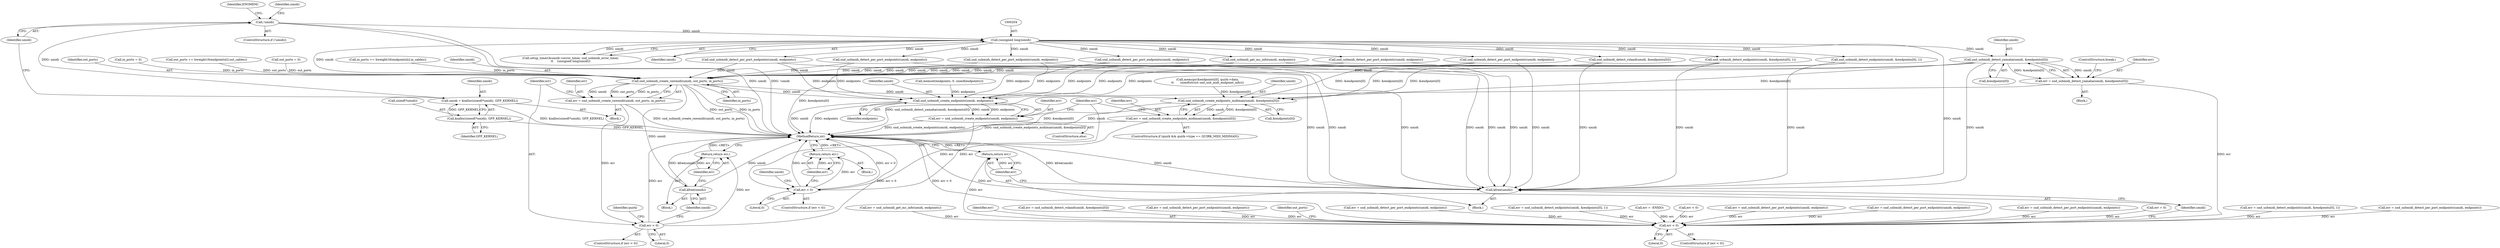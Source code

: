 digraph "0_linux_07d86ca93db7e5cdf4743564d98292042ec21af7@array" {
"1000271" [label="(Call,snd_usbmidi_detect_yamaha(umidi, &endpoints[0]))"];
"1000203" [label="(Call,(unsigned long)umidi)"];
"1000129" [label="(Call,!umidi)"];
"1000121" [label="(Call,umidi = kzalloc(sizeof(*umidi), GFP_KERNEL))"];
"1000123" [label="(Call,kzalloc(sizeof(*umidi), GFP_KERNEL))"];
"1000269" [label="(Call,err = snd_usbmidi_detect_yamaha(umidi, &endpoints[0]))"];
"1000476" [label="(Call,err < 0)"];
"1000482" [label="(Return,return err;)"];
"1000480" [label="(Call,kfree(umidi))"];
"1000518" [label="(Call,snd_usbmidi_create_rawmidi(umidi, out_ports, in_ports))"];
"1000516" [label="(Call,err = snd_usbmidi_create_rawmidi(umidi, out_ports, in_ports))"];
"1000523" [label="(Call,err < 0)"];
"1000529" [label="(Return,return err;)"];
"1000527" [label="(Call,kfree(umidi))"];
"1000541" [label="(Call,snd_usbmidi_create_endpoints_midiman(umidi, &endpoints[0]))"];
"1000539" [label="(Call,err = snd_usbmidi_create_endpoints_midiman(umidi, &endpoints[0]))"];
"1000554" [label="(Call,err < 0)"];
"1000558" [label="(Return,return err;)"];
"1000550" [label="(Call,snd_usbmidi_create_endpoints(umidi, endpoints))"];
"1000548" [label="(Call,err = snd_usbmidi_create_endpoints(umidi, endpoints))"];
"1000533" [label="(Identifier,quirk)"];
"1000541" [label="(Call,snd_usbmidi_create_endpoints_midiman(umidi, &endpoints[0]))"];
"1000277" [label="(ControlStructure,break;)"];
"1000539" [label="(Call,err = snd_usbmidi_create_endpoints_midiman(umidi, &endpoints[0]))"];
"1000269" [label="(Call,err = snd_usbmidi_detect_yamaha(umidi, &endpoints[0]))"];
"1000123" [label="(Call,kzalloc(sizeof(*umidi), GFP_KERNEL))"];
"1000484" [label="(Call,out_ports = 0)"];
"1000549" [label="(Identifier,err)"];
"1000556" [label="(Literal,0)"];
"1000530" [label="(Identifier,err)"];
"1000258" [label="(Call,err = snd_usbmidi_detect_endpoints(umidi, &endpoints[0], 1))"];
"1000343" [label="(Call,err = snd_usbmidi_detect_per_port_endpoints(umidi, endpoints))"];
"1000368" [label="(Call,snd_usbmidi_detect_endpoints(umidi, &endpoints[0], 1))"];
"1000220" [label="(Call,err = snd_usbmidi_get_ms_info(umidi, endpoints))"];
"1000127" [label="(Identifier,GFP_KERNEL)"];
"1000128" [label="(ControlStructure,if (!umidi))"];
"1000271" [label="(Call,snd_usbmidi_detect_yamaha(umidi, &endpoints[0]))"];
"1000124" [label="(Call,sizeof(*umidi))"];
"1000295" [label="(Call,memcpy(&endpoints[0], quirk->data,\n\t\t       sizeof(struct snd_usb_midi_endpoint_info)))"];
"1000516" [label="(Call,err = snd_usbmidi_create_rawmidi(umidi, out_ports, in_ports))"];
"1000526" [label="(Block,)"];
"1000562" [label="(Identifier,umidi)"];
"1000122" [label="(Identifier,umidi)"];
"1000483" [label="(Identifier,err)"];
"1000508" [label="(Call,in_ports += hweight16(endpoints[i].in_cables))"];
"1000477" [label="(Identifier,err)"];
"1000281" [label="(Call,snd_usbmidi_detect_roland(umidi, &endpoints[0]))"];
"1000522" [label="(ControlStructure,if (err < 0))"];
"1000197" [label="(Call,setup_timer(&umidi->error_timer, snd_usbmidi_error_timer,\n\t\t    (unsigned long)umidi))"];
"1000279" [label="(Call,err = snd_usbmidi_detect_roland(umidi, &endpoints[0]))"];
"1000478" [label="(Literal,0)"];
"1000452" [label="(Call,err = snd_usbmidi_detect_per_port_endpoints(umidi, endpoints))"];
"1000518" [label="(Call,snd_usbmidi_create_rawmidi(umidi, out_ports, in_ports))"];
"1000519" [label="(Identifier,umidi)"];
"1000485" [label="(Identifier,out_ports)"];
"1000557" [label="(Block,)"];
"1000547" [label="(ControlStructure,else)"];
"1000520" [label="(Identifier,out_ports)"];
"1000396" [label="(Call,err = snd_usbmidi_detect_per_port_endpoints(umidi, endpoints))"];
"1000206" [label="(Call,memset(endpoints, 0, sizeof(endpoints)))"];
"1000552" [label="(Identifier,endpoints)"];
"1000366" [label="(Call,err = snd_usbmidi_detect_endpoints(umidi, &endpoints[0], 1))"];
"1000475" [label="(ControlStructure,if (err < 0))"];
"1000272" [label="(Identifier,umidi)"];
"1000470" [label="(Call,err = -ENXIO)"];
"1000487" [label="(Call,in_ports = 0)"];
"1000273" [label="(Call,&endpoints[0])"];
"1000479" [label="(Block,)"];
"1000555" [label="(Identifier,err)"];
"1000559" [label="(Identifier,err)"];
"1000480" [label="(Call,kfree(umidi))"];
"1000218" [label="(Block,)"];
"1000548" [label="(Call,err = snd_usbmidi_create_endpoints(umidi, endpoints))"];
"1000435" [label="(Call,err < 0)"];
"1000500" [label="(Call,out_ports += hweight16(endpoints[i].out_cables))"];
"1000553" [label="(ControlStructure,if (err < 0))"];
"1000205" [label="(Identifier,umidi)"];
"1000441" [label="(Call,snd_usbmidi_detect_per_port_endpoints(umidi, endpoints))"];
"1000540" [label="(Identifier,err)"];
"1000529" [label="(Return,return err;)"];
"1000222" [label="(Call,snd_usbmidi_get_ms_info(umidi, endpoints))"];
"1000318" [label="(Call,snd_usbmidi_detect_per_port_endpoints(umidi, endpoints))"];
"1000130" [label="(Identifier,umidi)"];
"1000316" [label="(Call,err = snd_usbmidi_detect_per_port_endpoints(umidi, endpoints))"];
"1000476" [label="(Call,err < 0)"];
"1000482" [label="(Return,return err;)"];
"1000572" [label="(MethodReturn,int)"];
"1000133" [label="(Identifier,ENOMEM)"];
"1000517" [label="(Identifier,err)"];
"1000523" [label="(Call,err < 0)"];
"1000439" [label="(Call,err = snd_usbmidi_detect_per_port_endpoints(umidi, endpoints))"];
"1000270" [label="(Identifier,err)"];
"1000481" [label="(Identifier,umidi)"];
"1000525" [label="(Literal,0)"];
"1000558" [label="(Return,return err;)"];
"1000551" [label="(Identifier,umidi)"];
"1000543" [label="(Call,&endpoints[0])"];
"1000554" [label="(Call,err < 0)"];
"1000527" [label="(Call,kfree(umidi))"];
"1000398" [label="(Call,snd_usbmidi_detect_per_port_endpoints(umidi, endpoints))"];
"1000531" [label="(ControlStructure,if (quirk && quirk->type == QUIRK_MIDI_MIDIMAN))"];
"1000383" [label="(Call,err = snd_usbmidi_detect_per_port_endpoints(umidi, endpoints))"];
"1000454" [label="(Call,snd_usbmidi_detect_per_port_endpoints(umidi, endpoints))"];
"1000542" [label="(Identifier,umidi)"];
"1000521" [label="(Identifier,in_ports)"];
"1000550" [label="(Call,snd_usbmidi_create_endpoints(umidi, endpoints))"];
"1000121" [label="(Call,umidi = kzalloc(sizeof(*umidi), GFP_KERNEL))"];
"1000114" [label="(Block,)"];
"1000385" [label="(Call,snd_usbmidi_detect_per_port_endpoints(umidi, endpoints))"];
"1000524" [label="(Identifier,err)"];
"1000136" [label="(Identifier,umidi)"];
"1000260" [label="(Call,snd_usbmidi_detect_endpoints(umidi, &endpoints[0], 1))"];
"1000129" [label="(Call,!umidi)"];
"1000345" [label="(Call,snd_usbmidi_detect_per_port_endpoints(umidi, endpoints))"];
"1000305" [label="(Call,err = 0)"];
"1000203" [label="(Call,(unsigned long)umidi)"];
"1000528" [label="(Identifier,umidi)"];
"1000271" -> "1000269"  [label="AST: "];
"1000271" -> "1000273"  [label="CFG: "];
"1000272" -> "1000271"  [label="AST: "];
"1000273" -> "1000271"  [label="AST: "];
"1000269" -> "1000271"  [label="CFG: "];
"1000271" -> "1000572"  [label="DDG: &endpoints[0]"];
"1000271" -> "1000269"  [label="DDG: umidi"];
"1000271" -> "1000269"  [label="DDG: &endpoints[0]"];
"1000203" -> "1000271"  [label="DDG: umidi"];
"1000271" -> "1000480"  [label="DDG: umidi"];
"1000271" -> "1000518"  [label="DDG: umidi"];
"1000271" -> "1000541"  [label="DDG: &endpoints[0]"];
"1000203" -> "1000197"  [label="AST: "];
"1000203" -> "1000205"  [label="CFG: "];
"1000204" -> "1000203"  [label="AST: "];
"1000205" -> "1000203"  [label="AST: "];
"1000197" -> "1000203"  [label="CFG: "];
"1000203" -> "1000197"  [label="DDG: umidi"];
"1000129" -> "1000203"  [label="DDG: umidi"];
"1000203" -> "1000222"  [label="DDG: umidi"];
"1000203" -> "1000260"  [label="DDG: umidi"];
"1000203" -> "1000281"  [label="DDG: umidi"];
"1000203" -> "1000318"  [label="DDG: umidi"];
"1000203" -> "1000345"  [label="DDG: umidi"];
"1000203" -> "1000368"  [label="DDG: umidi"];
"1000203" -> "1000385"  [label="DDG: umidi"];
"1000203" -> "1000398"  [label="DDG: umidi"];
"1000203" -> "1000441"  [label="DDG: umidi"];
"1000203" -> "1000454"  [label="DDG: umidi"];
"1000203" -> "1000480"  [label="DDG: umidi"];
"1000203" -> "1000518"  [label="DDG: umidi"];
"1000129" -> "1000128"  [label="AST: "];
"1000129" -> "1000130"  [label="CFG: "];
"1000130" -> "1000129"  [label="AST: "];
"1000133" -> "1000129"  [label="CFG: "];
"1000136" -> "1000129"  [label="CFG: "];
"1000129" -> "1000572"  [label="DDG: umidi"];
"1000129" -> "1000572"  [label="DDG: !umidi"];
"1000121" -> "1000129"  [label="DDG: umidi"];
"1000121" -> "1000114"  [label="AST: "];
"1000121" -> "1000123"  [label="CFG: "];
"1000122" -> "1000121"  [label="AST: "];
"1000123" -> "1000121"  [label="AST: "];
"1000130" -> "1000121"  [label="CFG: "];
"1000121" -> "1000572"  [label="DDG: kzalloc(sizeof(*umidi), GFP_KERNEL)"];
"1000123" -> "1000121"  [label="DDG: GFP_KERNEL"];
"1000123" -> "1000127"  [label="CFG: "];
"1000124" -> "1000123"  [label="AST: "];
"1000127" -> "1000123"  [label="AST: "];
"1000123" -> "1000572"  [label="DDG: GFP_KERNEL"];
"1000269" -> "1000218"  [label="AST: "];
"1000270" -> "1000269"  [label="AST: "];
"1000277" -> "1000269"  [label="CFG: "];
"1000269" -> "1000572"  [label="DDG: snd_usbmidi_detect_yamaha(umidi, &endpoints[0])"];
"1000269" -> "1000476"  [label="DDG: err"];
"1000476" -> "1000475"  [label="AST: "];
"1000476" -> "1000478"  [label="CFG: "];
"1000477" -> "1000476"  [label="AST: "];
"1000478" -> "1000476"  [label="AST: "];
"1000481" -> "1000476"  [label="CFG: "];
"1000485" -> "1000476"  [label="CFG: "];
"1000476" -> "1000572"  [label="DDG: err < 0"];
"1000476" -> "1000572"  [label="DDG: err"];
"1000258" -> "1000476"  [label="DDG: err"];
"1000396" -> "1000476"  [label="DDG: err"];
"1000435" -> "1000476"  [label="DDG: err"];
"1000439" -> "1000476"  [label="DDG: err"];
"1000305" -> "1000476"  [label="DDG: err"];
"1000366" -> "1000476"  [label="DDG: err"];
"1000452" -> "1000476"  [label="DDG: err"];
"1000470" -> "1000476"  [label="DDG: err"];
"1000316" -> "1000476"  [label="DDG: err"];
"1000220" -> "1000476"  [label="DDG: err"];
"1000343" -> "1000476"  [label="DDG: err"];
"1000279" -> "1000476"  [label="DDG: err"];
"1000383" -> "1000476"  [label="DDG: err"];
"1000476" -> "1000482"  [label="DDG: err"];
"1000482" -> "1000479"  [label="AST: "];
"1000482" -> "1000483"  [label="CFG: "];
"1000483" -> "1000482"  [label="AST: "];
"1000572" -> "1000482"  [label="CFG: "];
"1000482" -> "1000572"  [label="DDG: <RET>"];
"1000483" -> "1000482"  [label="DDG: err"];
"1000480" -> "1000479"  [label="AST: "];
"1000480" -> "1000481"  [label="CFG: "];
"1000481" -> "1000480"  [label="AST: "];
"1000483" -> "1000480"  [label="CFG: "];
"1000480" -> "1000572"  [label="DDG: kfree(umidi)"];
"1000480" -> "1000572"  [label="DDG: umidi"];
"1000441" -> "1000480"  [label="DDG: umidi"];
"1000318" -> "1000480"  [label="DDG: umidi"];
"1000398" -> "1000480"  [label="DDG: umidi"];
"1000368" -> "1000480"  [label="DDG: umidi"];
"1000454" -> "1000480"  [label="DDG: umidi"];
"1000222" -> "1000480"  [label="DDG: umidi"];
"1000281" -> "1000480"  [label="DDG: umidi"];
"1000260" -> "1000480"  [label="DDG: umidi"];
"1000385" -> "1000480"  [label="DDG: umidi"];
"1000345" -> "1000480"  [label="DDG: umidi"];
"1000518" -> "1000516"  [label="AST: "];
"1000518" -> "1000521"  [label="CFG: "];
"1000519" -> "1000518"  [label="AST: "];
"1000520" -> "1000518"  [label="AST: "];
"1000521" -> "1000518"  [label="AST: "];
"1000516" -> "1000518"  [label="CFG: "];
"1000518" -> "1000572"  [label="DDG: out_ports"];
"1000518" -> "1000572"  [label="DDG: in_ports"];
"1000518" -> "1000516"  [label="DDG: umidi"];
"1000518" -> "1000516"  [label="DDG: out_ports"];
"1000518" -> "1000516"  [label="DDG: in_ports"];
"1000441" -> "1000518"  [label="DDG: umidi"];
"1000318" -> "1000518"  [label="DDG: umidi"];
"1000398" -> "1000518"  [label="DDG: umidi"];
"1000368" -> "1000518"  [label="DDG: umidi"];
"1000454" -> "1000518"  [label="DDG: umidi"];
"1000222" -> "1000518"  [label="DDG: umidi"];
"1000281" -> "1000518"  [label="DDG: umidi"];
"1000260" -> "1000518"  [label="DDG: umidi"];
"1000385" -> "1000518"  [label="DDG: umidi"];
"1000345" -> "1000518"  [label="DDG: umidi"];
"1000500" -> "1000518"  [label="DDG: out_ports"];
"1000484" -> "1000518"  [label="DDG: out_ports"];
"1000508" -> "1000518"  [label="DDG: in_ports"];
"1000487" -> "1000518"  [label="DDG: in_ports"];
"1000518" -> "1000527"  [label="DDG: umidi"];
"1000518" -> "1000541"  [label="DDG: umidi"];
"1000518" -> "1000550"  [label="DDG: umidi"];
"1000516" -> "1000114"  [label="AST: "];
"1000517" -> "1000516"  [label="AST: "];
"1000524" -> "1000516"  [label="CFG: "];
"1000516" -> "1000572"  [label="DDG: snd_usbmidi_create_rawmidi(umidi, out_ports, in_ports)"];
"1000516" -> "1000523"  [label="DDG: err"];
"1000523" -> "1000522"  [label="AST: "];
"1000523" -> "1000525"  [label="CFG: "];
"1000524" -> "1000523"  [label="AST: "];
"1000525" -> "1000523"  [label="AST: "];
"1000528" -> "1000523"  [label="CFG: "];
"1000533" -> "1000523"  [label="CFG: "];
"1000523" -> "1000572"  [label="DDG: err"];
"1000523" -> "1000572"  [label="DDG: err < 0"];
"1000523" -> "1000529"  [label="DDG: err"];
"1000529" -> "1000526"  [label="AST: "];
"1000529" -> "1000530"  [label="CFG: "];
"1000530" -> "1000529"  [label="AST: "];
"1000572" -> "1000529"  [label="CFG: "];
"1000529" -> "1000572"  [label="DDG: <RET>"];
"1000530" -> "1000529"  [label="DDG: err"];
"1000527" -> "1000526"  [label="AST: "];
"1000527" -> "1000528"  [label="CFG: "];
"1000528" -> "1000527"  [label="AST: "];
"1000530" -> "1000527"  [label="CFG: "];
"1000527" -> "1000572"  [label="DDG: umidi"];
"1000527" -> "1000572"  [label="DDG: kfree(umidi)"];
"1000541" -> "1000539"  [label="AST: "];
"1000541" -> "1000543"  [label="CFG: "];
"1000542" -> "1000541"  [label="AST: "];
"1000543" -> "1000541"  [label="AST: "];
"1000539" -> "1000541"  [label="CFG: "];
"1000541" -> "1000572"  [label="DDG: &endpoints[0]"];
"1000541" -> "1000572"  [label="DDG: umidi"];
"1000541" -> "1000539"  [label="DDG: umidi"];
"1000541" -> "1000539"  [label="DDG: &endpoints[0]"];
"1000368" -> "1000541"  [label="DDG: &endpoints[0]"];
"1000295" -> "1000541"  [label="DDG: &endpoints[0]"];
"1000260" -> "1000541"  [label="DDG: &endpoints[0]"];
"1000281" -> "1000541"  [label="DDG: &endpoints[0]"];
"1000539" -> "1000531"  [label="AST: "];
"1000540" -> "1000539"  [label="AST: "];
"1000555" -> "1000539"  [label="CFG: "];
"1000539" -> "1000572"  [label="DDG: snd_usbmidi_create_endpoints_midiman(umidi, &endpoints[0])"];
"1000539" -> "1000554"  [label="DDG: err"];
"1000554" -> "1000553"  [label="AST: "];
"1000554" -> "1000556"  [label="CFG: "];
"1000555" -> "1000554"  [label="AST: "];
"1000556" -> "1000554"  [label="AST: "];
"1000559" -> "1000554"  [label="CFG: "];
"1000562" -> "1000554"  [label="CFG: "];
"1000554" -> "1000572"  [label="DDG: err < 0"];
"1000554" -> "1000572"  [label="DDG: err"];
"1000548" -> "1000554"  [label="DDG: err"];
"1000554" -> "1000558"  [label="DDG: err"];
"1000558" -> "1000557"  [label="AST: "];
"1000558" -> "1000559"  [label="CFG: "];
"1000559" -> "1000558"  [label="AST: "];
"1000572" -> "1000558"  [label="CFG: "];
"1000558" -> "1000572"  [label="DDG: <RET>"];
"1000559" -> "1000558"  [label="DDG: err"];
"1000550" -> "1000548"  [label="AST: "];
"1000550" -> "1000552"  [label="CFG: "];
"1000551" -> "1000550"  [label="AST: "];
"1000552" -> "1000550"  [label="AST: "];
"1000548" -> "1000550"  [label="CFG: "];
"1000550" -> "1000572"  [label="DDG: umidi"];
"1000550" -> "1000572"  [label="DDG: endpoints"];
"1000550" -> "1000548"  [label="DDG: umidi"];
"1000550" -> "1000548"  [label="DDG: endpoints"];
"1000441" -> "1000550"  [label="DDG: endpoints"];
"1000345" -> "1000550"  [label="DDG: endpoints"];
"1000318" -> "1000550"  [label="DDG: endpoints"];
"1000454" -> "1000550"  [label="DDG: endpoints"];
"1000222" -> "1000550"  [label="DDG: endpoints"];
"1000385" -> "1000550"  [label="DDG: endpoints"];
"1000398" -> "1000550"  [label="DDG: endpoints"];
"1000206" -> "1000550"  [label="DDG: endpoints"];
"1000548" -> "1000547"  [label="AST: "];
"1000549" -> "1000548"  [label="AST: "];
"1000555" -> "1000548"  [label="CFG: "];
"1000548" -> "1000572"  [label="DDG: snd_usbmidi_create_endpoints(umidi, endpoints)"];
}
